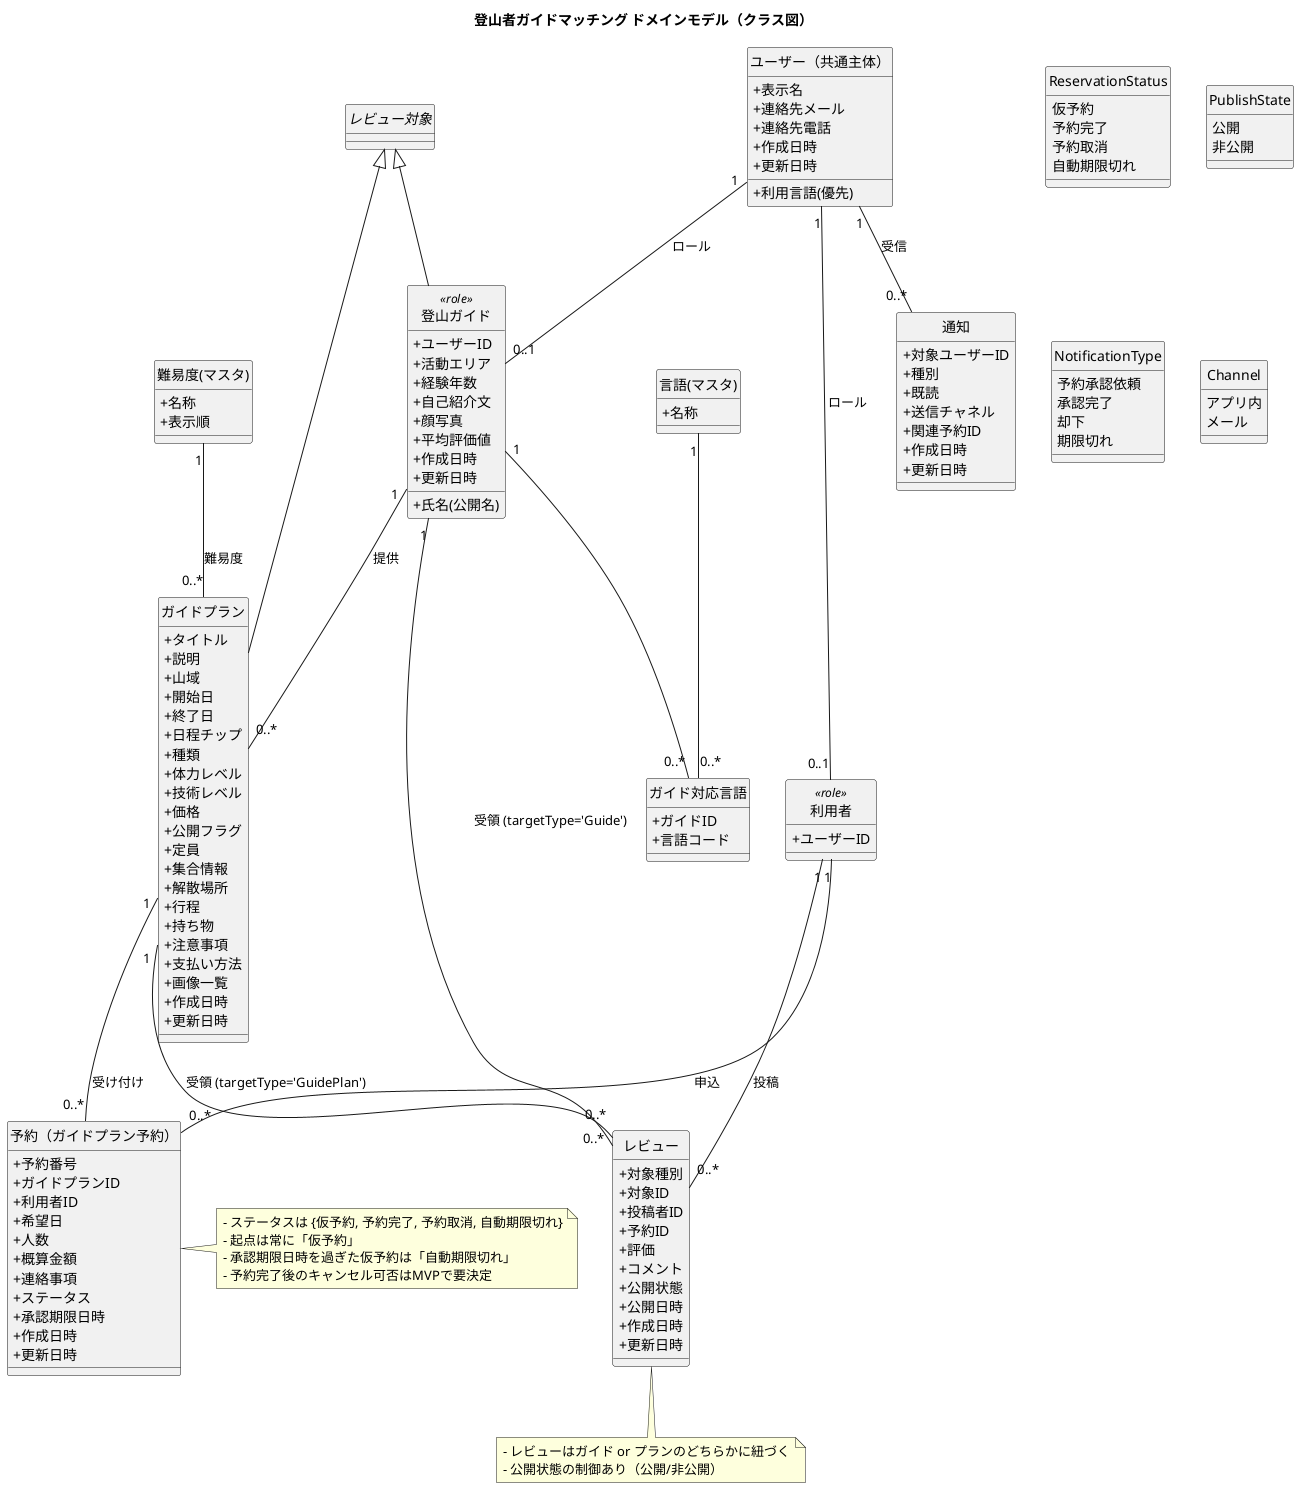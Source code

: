 @startuml 登山者ガイドマッチングドメインモデル
skinparam classAttributeIconSize 0
hide circle
title 登山者ガイドマッチング ドメインモデル（クラス図）

' ====== マスタ・列挙 ======
enum ReservationStatus {
  仮予約
  予約完了
  予約取消
  自動期限切れ
}

enum PublishState {
  公開
  非公開
}

class "難易度(マスタ)" as Difficulty {
  +名称
  +表示順
}

class "言語(マスタ)" as Language {
  +名称
}

' ====== 共通主体とロール ======
class "ユーザー（共通主体）" as User {
  +表示名
  +連絡先メール
  +利用言語(優先)
  +連絡先電話
  +作成日時
  +更新日時
}

class "利用者" as Customer <<role>> {
  +ユーザーID
}

class "登山ガイド" as Guide <<role>> {
  +ユーザーID
  +氏名(公開名)
  +活動エリア
  +経験年数
  +自己紹介文
  +顔写真
  +平均評価値
  +作成日時
  +更新日時
}

' ガイド対応言語（多対多）
class "ガイド対応言語" as GuideLanguage {
  +ガイドID
  +言語コード
}

' ====== ガイドプラン ======
class "ガイドプラン" as GuidePlan {
  +タイトル
  +説明
  +山域
  +開始日
  +終了日
  +日程チップ
  +種類
  +体力レベル
  +技術レベル
  +価格
  +公開フラグ
  +定員
  +集合情報
  +解散場所
  +行程
  +持ち物
  +注意事項
  +支払い方法
  +画像一覧
  +作成日時
  +更新日時
}

' ====== 予約 ======
class "予約（ガイドプラン予約）" as Reservation {
  +予約番号
  +ガイドプランID
  +利用者ID
  +希望日
  +人数
  +概算金額
  +連絡事項
  +ステータス
  +承認期限日時
  +作成日時
  +更新日時
}

' ====== レビュー ======
abstract class "レビュー対象" as ReviewTarget
Guide -up-|> ReviewTarget
GuidePlan -up-|> ReviewTarget

class "レビュー" as Review {
  +対象種別
  +対象ID
  +投稿者ID
  +予約ID
  +評価
  +コメント
  +公開状態
  +公開日時
  +作成日時
  +更新日時
}

' ====== 通知 ======
enum NotificationType {
  予約承認依頼
  承認完了
  却下
  期限切れ
}

enum Channel {
  アプリ内
  メール
}

class "通知" as Notification {
  +対象ユーザーID
  +種別
  +既読
  +送信チャネル
  +関連予約ID
  +作成日時
  +更新日時
}

' ====== 関係（リレーション） ======
User "1" -- "0..1" Customer : ロール
User "1" -- "0..1" Guide : ロール

Guide "1" -- "0..*" GuidePlan : 提供
GuidePlan "1" -- "0..*" Reservation : 受け付け
Customer "1" -- "0..*" Reservation : 申込

Guide "1" -- "0..*" Review : 受領 (targetType='Guide')
GuidePlan "1" -- "0..*" Review : 受領 (targetType='GuidePlan')
Customer "1" -- "0..*" Review : 投稿

User "1" -- "0..*" Notification : 受信

Language "1" -- "0..*" GuideLanguage
Guide "1" -- "0..*" GuideLanguage

Difficulty "1" -- "0..*" GuidePlan : 難易度

' ====== 重要ビジネスルール（メモ） ======
note right of Reservation
- ステータスは {仮予約, 予約完了, 予約取消, 自動期限切れ}
- 起点は常に「仮予約」
- 承認期限日時を過ぎた仮予約は「自動期限切れ」
- 予約完了後のキャンセル可否はMVPで要決定
end note

note bottom of Review
- レビューはガイド or プランのどちらかに紐づく
- 公開状態の制御あり（公開/非公開）
end note
@enduml

